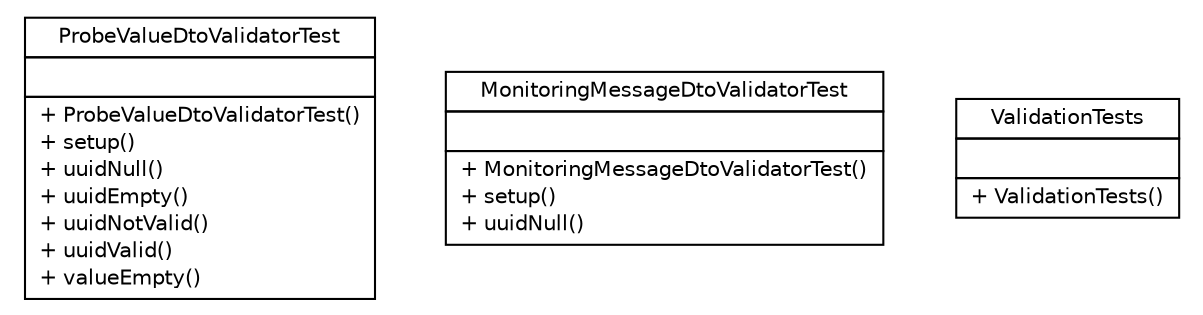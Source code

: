 #!/usr/local/bin/dot
#
# Class diagram 
# Generated by UMLGraph version 5.1 (http://www.umlgraph.org/)
#

digraph G {
	edge [fontname="Helvetica",fontsize=10,labelfontname="Helvetica",labelfontsize=10];
	node [fontname="Helvetica",fontsize=10,shape=plaintext];
	nodesep=0.25;
	ranksep=0.5;
	// net.sereneproject.collector.validation.ProbeValueDtoValidatorTest
	c47 [label=<<table title="net.sereneproject.collector.validation.ProbeValueDtoValidatorTest" border="0" cellborder="1" cellspacing="0" cellpadding="2" port="p" href="./ProbeValueDtoValidatorTest.html">
		<tr><td><table border="0" cellspacing="0" cellpadding="1">
<tr><td align="center" balign="center"> ProbeValueDtoValidatorTest </td></tr>
		</table></td></tr>
		<tr><td><table border="0" cellspacing="0" cellpadding="1">
<tr><td align="left" balign="left">  </td></tr>
		</table></td></tr>
		<tr><td><table border="0" cellspacing="0" cellpadding="1">
<tr><td align="left" balign="left"> + ProbeValueDtoValidatorTest() </td></tr>
<tr><td align="left" balign="left"> + setup() </td></tr>
<tr><td align="left" balign="left"> + uuidNull() </td></tr>
<tr><td align="left" balign="left"> + uuidEmpty() </td></tr>
<tr><td align="left" balign="left"> + uuidNotValid() </td></tr>
<tr><td align="left" balign="left"> + uuidValid() </td></tr>
<tr><td align="left" balign="left"> + valueEmpty() </td></tr>
		</table></td></tr>
		</table>>, fontname="Helvetica", fontcolor="black", fontsize=10.0];
	// net.sereneproject.collector.validation.MonitoringMessageDtoValidatorTest
	c48 [label=<<table title="net.sereneproject.collector.validation.MonitoringMessageDtoValidatorTest" border="0" cellborder="1" cellspacing="0" cellpadding="2" port="p" href="./MonitoringMessageDtoValidatorTest.html">
		<tr><td><table border="0" cellspacing="0" cellpadding="1">
<tr><td align="center" balign="center"> MonitoringMessageDtoValidatorTest </td></tr>
		</table></td></tr>
		<tr><td><table border="0" cellspacing="0" cellpadding="1">
<tr><td align="left" balign="left">  </td></tr>
		</table></td></tr>
		<tr><td><table border="0" cellspacing="0" cellpadding="1">
<tr><td align="left" balign="left"> + MonitoringMessageDtoValidatorTest() </td></tr>
<tr><td align="left" balign="left"> + setup() </td></tr>
<tr><td align="left" balign="left"> + uuidNull() </td></tr>
		</table></td></tr>
		</table>>, fontname="Helvetica", fontcolor="black", fontsize=10.0];
	// net.sereneproject.collector.validation.ValidationTests
	c49 [label=<<table title="net.sereneproject.collector.validation.ValidationTests" border="0" cellborder="1" cellspacing="0" cellpadding="2" port="p" href="./ValidationTests.html">
		<tr><td><table border="0" cellspacing="0" cellpadding="1">
<tr><td align="center" balign="center"> ValidationTests </td></tr>
		</table></td></tr>
		<tr><td><table border="0" cellspacing="0" cellpadding="1">
<tr><td align="left" balign="left">  </td></tr>
		</table></td></tr>
		<tr><td><table border="0" cellspacing="0" cellpadding="1">
<tr><td align="left" balign="left"> + ValidationTests() </td></tr>
		</table></td></tr>
		</table>>, fontname="Helvetica", fontcolor="black", fontsize=10.0];
}

